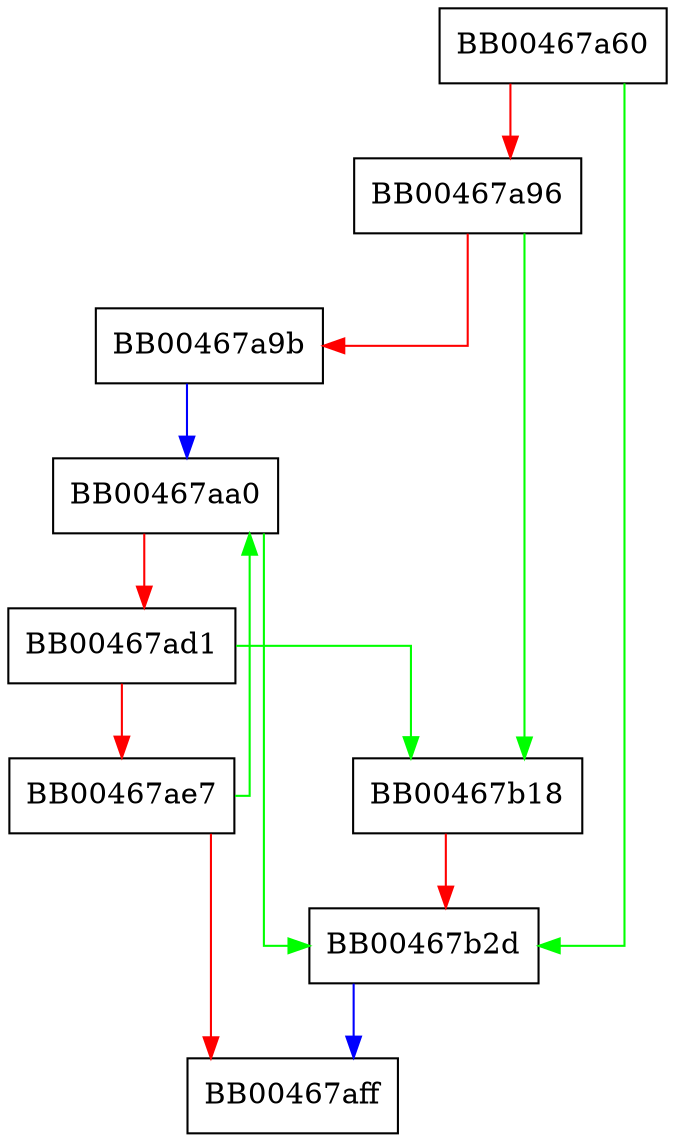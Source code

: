 digraph load_certs_multifile {
  node [shape="box"];
  graph [splines=ortho];
  BB00467a60 -> BB00467b2d [color="green"];
  BB00467a60 -> BB00467a96 [color="red"];
  BB00467a96 -> BB00467b18 [color="green"];
  BB00467a96 -> BB00467a9b [color="red"];
  BB00467a9b -> BB00467aa0 [color="blue"];
  BB00467aa0 -> BB00467b2d [color="green"];
  BB00467aa0 -> BB00467ad1 [color="red"];
  BB00467ad1 -> BB00467b18 [color="green"];
  BB00467ad1 -> BB00467ae7 [color="red"];
  BB00467ae7 -> BB00467aa0 [color="green"];
  BB00467ae7 -> BB00467aff [color="red"];
  BB00467b18 -> BB00467b2d [color="red"];
  BB00467b2d -> BB00467aff [color="blue"];
}